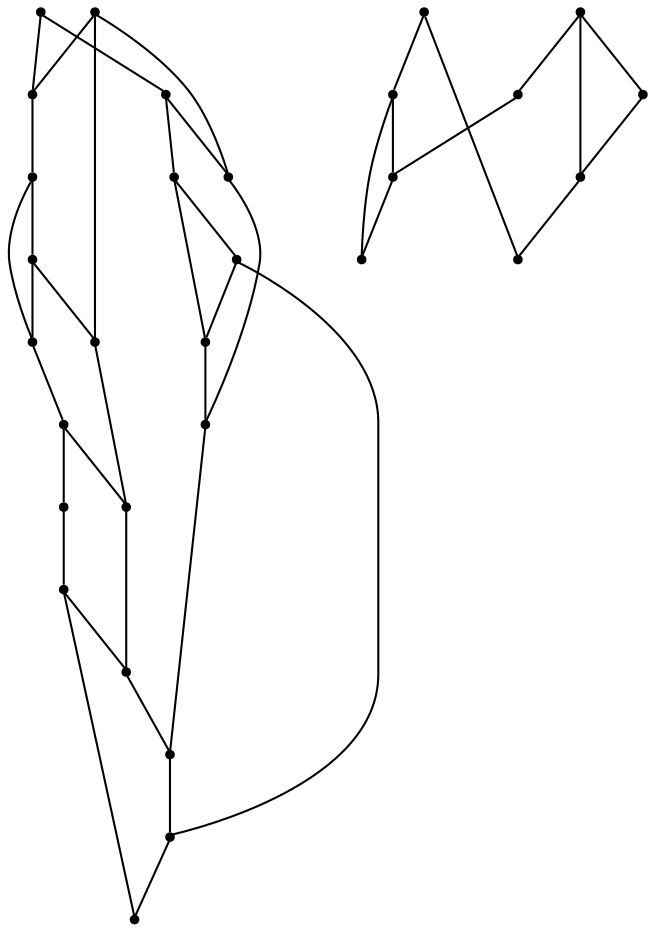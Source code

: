 graph {
  node [shape=point,comment="{\"directed\":false,\"doi\":\"10.1007/978-3-319-27261-0_10\",\"figure\":\"5 (2)\"}"]

  v0 [pos="587.2143651340712,445.80862726810807"]
  v1 [pos="545.4452319661025,520.6988411946988"]
  v2 [pos="538.0273966365235,358.3166151673988"]
  v3 [pos="520.8704784806167,445.9004478179286"]
  v4 [pos="509.868728392614,639.1580292121673"]
  v5 [pos="490.53648226147084,252.4510821321088"]
  v6 [pos="485.4356737474159,564.2970695734587"]
  v7 [pos="462.8112326725903,358.4249685031981"]
  v8 [pos="459.1606534067625,306.35890149667046"]
  v9 [pos="442.45797911268073,560.5881298020388"]
  v10 [pos="432.5272169497549,639.1580292121673"]
  v11 [pos="398.1467399761941,311.61810789179094"]
  v12 [pos="397.9175673188108,611.6248401184735"]
  v13 [pos="378.37277690151245,509.3431063822718"]
  v14 [pos="393.86272468746864,252.45527891624192"]
  v15 [pos="390.5080541233981,568.5808415958323"]
  v16 [pos="371.609194853075,423.7930607576831"]
  v17 [pos="369.1504850943678,275.74196231788005"]
  v18 [pos="355.1857373011047,639.1580292121673"]
  v19 [pos="310.69533779775423,321.2027998000624"]
  v20 [pos="319.0466590476907,581.932973902833"]
  v21 [pos="297.1848338663161,252.45527891624192"]
  v22 [pos="277.84842269381375,639.1580292121673"]
  v23 [pos="277.73590298869726,572.8607983599032"]
  v24 [pos="271.8099711665943,366.95130775827533"]
  v25 [pos="224.40241325859142,453.88909000286577"]
  v26 [pos="200.50695099371575,252.45527891624192"]
  v27 [pos="587.2143651340712,252.45527891624192"]
  v28 [pos="587.2143651340712,639.1620988210236"]
  v29 [pos="200.50695099371575,639.1580292121673"]

  v29 -- v22 [id="-3",pos="200.50695099371575,639.1580292121673 277.84842269381375,639.1580292121673 277.84842269381375,639.1580292121673 277.84842269381375,639.1580292121673"]
  v22 -- v18 [id="-4",pos="277.84842269381375,639.1580292121673 355.1857373011047,639.1580292121673 355.1857373011047,639.1580292121673 355.1857373011047,639.1580292121673"]
  v18 -- v10 [id="-5",pos="355.1857373011047,639.1580292121673 432.5272169497549,639.1580292121673 432.5272169497549,639.1580292121673 432.5272169497549,639.1580292121673"]
  v10 -- v4 [id="-6",pos="432.5272169497549,639.1580292121673 509.868728392614,639.1580292121673 509.868728392614,639.1580292121673 509.868728392614,639.1580292121673"]
  v4 -- v28 [id="-7",pos="509.868728392614,639.1580292121673 587.2143651340712,639.1620988210236 587.2143651340712,639.1620988210236 587.2143651340712,639.1620988210236"]
  v29 -- v26 [id="-8",pos="200.50695099371575,639.1580292121673 200.50695099371575,252.45527891624192 200.50695099371575,252.45527891624192 200.50695099371575,252.45527891624192"]
  v26 -- v21 [id="-9",pos="200.50695099371575,252.45527891624192 297.1848338663161,252.45527891624192 297.1848338663161,252.45527891624192 297.1848338663161,252.45527891624192"]
  v21 -- v14 [id="-10",pos="297.1848338663161,252.45527891624192 393.86272468746864,252.45527891624192 393.86272468746864,252.45527891624192 393.86272468746864,252.45527891624192"]
  v14 -- v5 [id="-11",pos="393.86272468746864,252.45527891624192 490.53648226147084,252.4510821321088 490.53648226147084,252.4510821321088 490.53648226147084,252.4510821321088"]
  v5 -- v27 [id="-12",pos="490.53648226147084,252.4510821321088 587.2143651340712,252.45527891624192 587.2143651340712,252.45527891624192 587.2143651340712,252.45527891624192"]
  v26 -- v24 [id="-13",pos="200.50695099371575,252.45527891624192 209.5708599494793,259.70210771183986 209.5708599494793,259.70210771183986 209.5708599494793,259.70210771183986 218.63481659655616,266.9490636827145 236.76686313786024,281.43865166505395 248.65209480425324,300.5247992629577 260.533161429287,319.60261688023354 266.17154642656016,343.2769305254352 268.9928373429807,355.11198895596954 269.87318917893737,358.8104447155115 270.2033211174211,360.1973656253398 271.8099711665943,366.95130775827533"]
  v0 -- v3 [id="-14",pos="587.2143651340712,445.80862726810807 576.6543637838157,457.068599097135 566.0901655979923,468.33276771029506 555.0300413425429,468.34942767155053 543.9741139226614,468.3619544363114 532.422292227363,457.1311057456624 526.6505305239685,451.51777979240444 524.8455534162331,449.76232380810677 524.1686870008323,449.1040278139951 520.8704784806167,445.9004478179286"]
  v23 -- v24 [id="-16",pos="277.73590298869726,572.8607983599032 271.3140371484161,561.4464993325284 271.3140371484161,561.4464993325284 271.3140371484161,561.4464993325284 264.8880142153279,550.0239657059833 252.04013339051082,527.1831270308455 250.01897553398294,506.24670633136503 247.9978176774551,485.3102856318845 256.7992177478573,466.2783147018805 262.2375853772616,443.37913436852915 267.67178796530675,420.4799222413586 269.742958112354,393.7135007108409 270.77646066519804,380.3323724407388 271.8099711665943,366.95130775827533 271.8099711665943,366.95130775827533 271.8099711665943,366.95130775827533"]
  v21 -- v11 [id="-18",pos="297.1848338663161,252.45527891624192 304.561018782303,261.51073091027786 304.561018782303,261.51073091027786 304.561018782303,261.51073091027786 311.9413766882013,270.56624649195226 326.69789566442984,288.6814108517956 343.52555299349683,298.5411828836983 360.35324211677266,308.4009549156009 379.2521013870957,310.009531403696 388.6994326044732,310.81385144156263 391.6517236099037,311.065181582259 392.7588327369401,311.1594303850202 398.1467399761941,311.61810789179094"]
  v24 -- v16 [id="-19",pos="271.8099711665943,366.95130775827533 277.58588996279576,377.82775074641415 277.58588996279576,377.82775074641415 277.58588996279576,377.82775074641415 283.3659817489086,388.71268268427673 294.9178034442071,410.47421657937423 311.5538052823326,419.95061873948475 328.18561028489,429.4228241154623 349.8973985947064,426.60992955027206 360.753308646719,425.20139977252 371.609194853075,423.7930607576831 371.609194853075,423.7930607576831 371.609194853075,423.7930607576831"]
  v19 -- v8 [id="-22",pos="310.69533779775423,321.2027998000624 325.3851763694743,330.63748846939586 325.3851763694743,330.63748846939586 325.3851763694743,330.63748846939586 340.07502288974666,340.0721771387292 369.4588491774416,358.9374848685396 394.20447268983384,356.46208169405054 418.94589936665795,353.9867421071997 439.04912326817936,330.1707552036877 449.1007034247312,318.2647965563599 459.15231537549187,306.35890149667046 449.1007034247312,318.2647965563599 449.1007034247312,318.2647965563599 459.1606534067625,306.35890149667046 459.1606534067625,306.35890149667046 459.1606534067625,306.35890149667046"]
  v18 -- v15 [id="-23",pos="355.1857373011047,639.1580292121673 353.10209587563645,628.9439190396203 353.10209587563645,628.9439190396203 353.10209587563645,628.9439190396203 351.0184306045116,618.7257670778088 346.855265103621,598.2935963506804 352.7395465121319,586.5293745493013 358.6279611677931,574.769317738236 374.5680195684239,571.6730130687868 382.5401312894189,570.1269432292193 390.5080541233981,568.5808415958323 390.5080541233981,568.5808415958323 390.5080541233981,568.5808415958323"]
  v16 -- v7 [id="-24",pos="371.609194853075,423.7930607576831 376.6391579212623,430.6313389766905 376.6391579212623,430.6313389766905 376.6391579212623,430.6313389766905 381.6649638966427,437.46567476211834 391.71657584740336,451.13434633297396 406.91481176717036,440.2410844144836 422.1172445225055,429.3478224959932 442.4663330410558,393.8842653137099 452.6387629854425,376.1566994036109 462.8112326725903,358.4249685031981 462.8112326725903,358.4249685031981 462.8112326725903,358.4249685031981"]
  v13 -- v23 [id="-25",pos="378.37277690151245,509.3431063822718 369.09629981393704,515.5272267714465 369.09629981393704,515.5272267714465 369.09629981393704,515.5272267714465 359.8156338393457,521.711474335898 341.25853051994,534.0841344551146 324.4850187285428,544.6731613177766 307.7115069371456,555.2580549839439 292.72578350932497,564.0635121776895 285.22877265115983,568.4641582794053 277.73590298869726,572.8607983599032 277.73590298869726,572.8607983599032 277.73590298869726,572.8607983599032"]
  v11 -- v16 [id="-26",pos="398.1467399761941,311.61810789179094 389.0994673402107,318.2523333792375 389.0994673402107,318.2523333792375 389.0994673402107,318.2523333792375 380.0522026527796,324.88662245432226 361.96180652506763,338.1552641921303 357.5361162417113,356.8496483499757 353.11455920550526,375.54822929195416 362.36187305501403,399.6726162416084 366.987612500448,411.7327431181882 368.4331560771461,415.5015228315509 368.9752349184079,416.91481522406195 371.609194853075,423.7930607576831"]
  v15 -- v10 [id="-29",pos="390.5080541233981,568.5808415958323 401.57230367744563,572.1522413054365 401.57230367744563,572.1522413054365 401.57230367744563,572.1522413054365 412.6365611800454,575.7194442309078 434.7609429380947,582.8579832783448 441.7662245622019,594.6222050797239 448.7673411449499,606.3822936846084 440.6493575937559,622.7721982399296 436.5862166739041,630.9650521255237 435.3177867118752,633.5266304598135 434.84212547611435,634.4872223351722 432.5272169497549,639.1580292121673"]
  v14 -- v11 [id="-30",pos="393.86272468746864,252.45527891624192 402.02235070370256,258.33516424958816 402.02235070370256,258.33516424958816 402.02235070370256,258.33516424958816 410.1861497098479,264.2151767582112 426.5054176394201,275.97939855959044 427.2222180779197,285.8392341791315 427.93482168085126,295.6990062110341 413.04079275135103,303.6585252575934 405.5937623894965,307.63828478087305 403.2665654014169,308.88193976076093 402.39386653088707,309.3483103782189 398.1467399761941,311.61810789179094"]
  v9 -- v20 [id="-31",pos="442.45797911268073,560.5881298020388 428.07236342833187,557.3460186777846 428.07236342833187,557.3460186777846 428.07236342833187,557.3460186777846 413.6908889396855,554.0997107693973 384.9238067152425,547.602929962309 364.3580406633866,551.1617711133332 343.7880777759626,554.7164790678628 331.4194628553346,568.3268089805049 325.2309744565569,575.1277930496024 319.0466590476907,581.932973902833 319.0466590476907,581.932973902833 319.0466590476907,581.932973902833"]
  v7 -- v5 [id="-35",pos="462.8112326725903,358.4249685031981 470.62913453211564,351.8156693699965 470.62913453211564,351.8156693699965 470.62913453211564,351.8156693699965 478.44287929883404,345.206370236795 494.07453387362995,331.9877719703919 498.69610827770475,314.3268141114959 503.3135176404203,296.6658562525997 496.9291769151331,274.5626659764873 493.73280971692145,263.5068104666598 490.53648226147084,252.4510821321088 490.53648226147084,252.4510821321088 490.53648226147084,252.4510821321088"]
  v6 -- v3 [id="-37",pos="485.4356737474159,564.2970695734587 486.74838509381914,551.6908838522919 486.74838509381914,551.6908838522919 486.74838509381914,551.6908838522919 488.0569075532066,539.0806921099072 490.67398426619036,513.8603086251379 496.5790908814973,494.12823779657174 502.48419749680426,474.39619876182473 511.6773340144344,460.1482755991479 516.2780832117131,453.02639651296636 520.8704784806167,445.9004478179286 520.8704784806167,445.9004478179286 520.8704784806167,445.9004478179286"]
  v3 -- v7 [id="-38",pos="520.8704784806167,445.9004478179286 512.6107801920308,441.5246644828192 512.6107801920308,441.5246644828192 512.6107801920308,441.5246644828192 504.3469883990555,437.1490083229867 487.8235062660464,428.3935628068268 478.1469705970768,413.81224965612444 468.47043492810724,399.2351014957359 465.6408139289682,378.82795250431 464.2280700529739,368.62646050375406 463.7852959519912,365.4371827585387 463.61925566412265,364.241203604083 462.8112326725903,358.4249685031981"]
  v1 -- v9 [id="-39",pos="545.4452319661025,520.6988411946988 535.8603590012444,533.5300317742726 535.8603590012444,533.5300317742726 535.8603590012444,533.5300317742726 526.271320995027,546.3652601688837 507.0974418181606,572.0357169581055 489.92802853817625,578.6866977882651 472.7628120937599,585.3376468246054 457.6103916289442,572.9650184992079 450.03001635517717,566.7807709347564 447.6624506575497,564.8481935708653 446.7746135209394,564.1234770594061 442.45797911268073,560.5881298020388"]
  v28 -- v0 [id="-42",pos="587.2143651340712,639.1620988210236 587.2143651340712,445.80862726810807 587.2143651340712,445.80862726810807 587.2143651340712,445.80862726810807"]
  v0 -- v27 [id="-43",pos="587.2143651340712,445.80862726810807 587.2143651340712,252.45527891624192 587.2143651340712,252.45527891624192 587.2143651340712,252.45527891624192"]
  v25 -- v20 [id="-52",pos="224.40241325859142,453.88909000286577 224.5565992744044,479.8679150444108 224.5565992744044,479.8679150444108 224.5565992744044,479.8679150444108 224.7108011873218,505.85090507626967 225.0191732189478,557.8127201496735 240.79668372683832,579.1533356725156 256.570045090474,600.4939829891767 287.8083639919107,591.2134625490953 303.42749164842013,586.5752530303923 319.0466590476907,581.932973902833 319.0466590476907,581.932973902833 319.0466590476907,581.932973902833"]
  v23 -- v22 [id="-59",pos="277.73590298869726,572.8607983599032 281.0656071502693,580.2409068455453 284.3994525075438,587.6170093099695 284.4161444671895,598.6644394577118 284.43280463262636,609.7119013992733 281.1406096889439,624.434887808286 277.84842269381375,639.1580292121673"]
  v19 -- v25 [id="-62",pos="310.69533779775423,321.2027998000624 302.93309343956474,321.9966005547831 301.3381133553927,322.15971029890375 297.08483313093393,322.5946696165589 283.47850145402504,323.98653943305544 256.2574921203844,326.7744758501816 241.87603352884253,348.8860596945601 227.49457493730063,371.0017767354333 225.94850204649825,412.4454015753304 225.17754017322443,433.16511560321237 224.40241325859142,453.88909000286577 224.40241325859142,453.88909000286577 224.40241325859142,453.88909000286577"]
  v20 -- v12 [id="-66",pos="319.0466590476907,581.932973902833 328.48565223379757,593.976218261423 337.92465336845663,606.0197169705665 351.07260793639017,610.9663265354118 364.21636566875566,615.9170057091133 381.06487999882756,613.7707957385167 389.4912037874387,612.6956559487901 397.9175673188108,611.6248401184735 397.9175673188108,611.6248401184735 397.9175673188108,611.6248401184735"]
  v19 -- v17 [id="-70",pos="310.69533779775423,321.2027998000624 313.3082415208266,307.50907469968513 315.9169881510919,293.8156039498614 325.6602280702266,286.2395183627326 335.40343619515244,278.6631784250503 352.27694077337964,277.20066274231374 360.71579148027723,276.47118535482014 369.1504850943678,275.74196231788005 369.1504850943678,275.74196231788005 369.1504850943678,275.74196231788005"]
  v17 -- v8 [id="-85",pos="369.1504850943678,275.74196231788005 379.0478871836589,275.74196231788005 379.0478871836589,275.74196231788005 379.0478871836589,275.74196231788005 388.9452972215022,275.74196231788005 408.7401172971887,275.74196231788005 423.7425008904462,280.8427083181581 438.7407194423445,285.9477782778458 448.9465333060226,296.1533398872582 459.1606534067625,306.35890149667046"]
  v13 -- v6 [id="-91",pos="378.37277690151245,509.3431063822718 385.83554489996277,510.22058896587873 387.36899201236054,510.40176902520307 391.4581843120879,510.884915850068 404.5435996712156,512.4309856896357 430.71446218367976,515.5272585652656 448.55896190015386,524.6869306986061 466.403461616628,533.8466028319467 475.92166212552985,549.0738710071308 480.6807464828763,556.6874733009038 485.4356737474159,564.2970695734587 485.4356737474159,564.2970695734587 485.4356737474159,564.2970695734587"]
  v15 -- v13 [id="-92",pos="390.5080541233981,568.5808415958323 394.55452692926076,556.4457766874219 398.5968426423165,544.314813181687 396.5756847857886,534.4383811885288 394.55452692926076,524.5660823918653 386.46573046179014,516.9524483042733 378.37277690151245,509.3431063822718"]
  v12 -- v9 [id="-96",pos="397.9175673188108,611.6248401184735 406.5772844460299,607.3657400997911 415.2369777275924,603.1068944316623 422.6589860470828,594.6014119219737 430.0810261607821,586.1002533716949 436.26951455955975,573.3483883709999 442.45797911268073,560.5881298020388"]
  v4 -- v6 [id="-98",pos="509.868728392614,639.1580292121673 510.6771835866729,630.7275205023559 510.6771835866729,630.7275205023559 510.6771835866729,630.7275205023559 511.4814816879248,622.29297000328 513.0942429317879,605.4279704078036 509.0186068878585,592.9511537369207 504.94710409107944,580.4743052722185 495.19140084207595,572.3897729286045 485.4356737474159,564.2970695734587"]
  v1 -- v2 [id="-110",pos="545.4452319661025,520.6988411946988 548.3873408761491,503.8381337648131 548.3873408761491,503.8381337648131 548.3873408761491,503.8381337648131 551.3253165390453,486.9814959437837 557.2012678648377,453.2723534982196 555.9635193143481,426.2100268925012 554.725834352276,399.14356709028806 546.3745131023396,378.73222131472914 542.1988524773714,368.5224311273646 538.0273966365235,358.3166151673988 538.0273966365235,358.3166151673988 538.0273966365235,358.3166151673988"]
  v8 -- v2 [id="-114",pos="459.1606534067625,306.35890149667046 471.8334673691051,306.3589650843088 471.8334673691051,306.3589650843088 471.8334673691051,306.3589650843088 484.514682951136,306.3589650843088 509.8770505267802,306.3589650843088 523.0249733005049,315.01858402943026 536.1686992386615,323.6782029745516 537.0938471277483,340.99737727715603 537.5606497020686,349.65699622227737 537.7051941240481,352.36312714262783 537.7593982822905,353.3779262377593 538.0273966365235,358.3166151673988"]
}